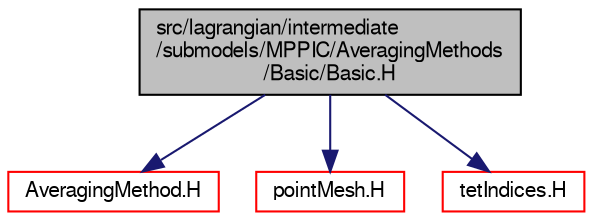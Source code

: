 digraph "src/lagrangian/intermediate/submodels/MPPIC/AveragingMethods/Basic/Basic.H"
{
  bgcolor="transparent";
  edge [fontname="FreeSans",fontsize="10",labelfontname="FreeSans",labelfontsize="10"];
  node [fontname="FreeSans",fontsize="10",shape=record];
  Node0 [label="src/lagrangian/intermediate\l/submodels/MPPIC/AveragingMethods\l/Basic/Basic.H",height=0.2,width=0.4,color="black", fillcolor="grey75", style="filled", fontcolor="black"];
  Node0 -> Node1 [color="midnightblue",fontsize="10",style="solid",fontname="FreeSans"];
  Node1 [label="AveragingMethod.H",height=0.2,width=0.4,color="red",URL="$a06011.html"];
  Node0 -> Node87 [color="midnightblue",fontsize="10",style="solid",fontname="FreeSans"];
  Node87 [label="pointMesh.H",height=0.2,width=0.4,color="red",URL="$a11399.html"];
  Node0 -> Node229 [color="midnightblue",fontsize="10",style="solid",fontname="FreeSans"];
  Node229 [label="tetIndices.H",height=0.2,width=0.4,color="red",URL="$a11663.html"];
}
